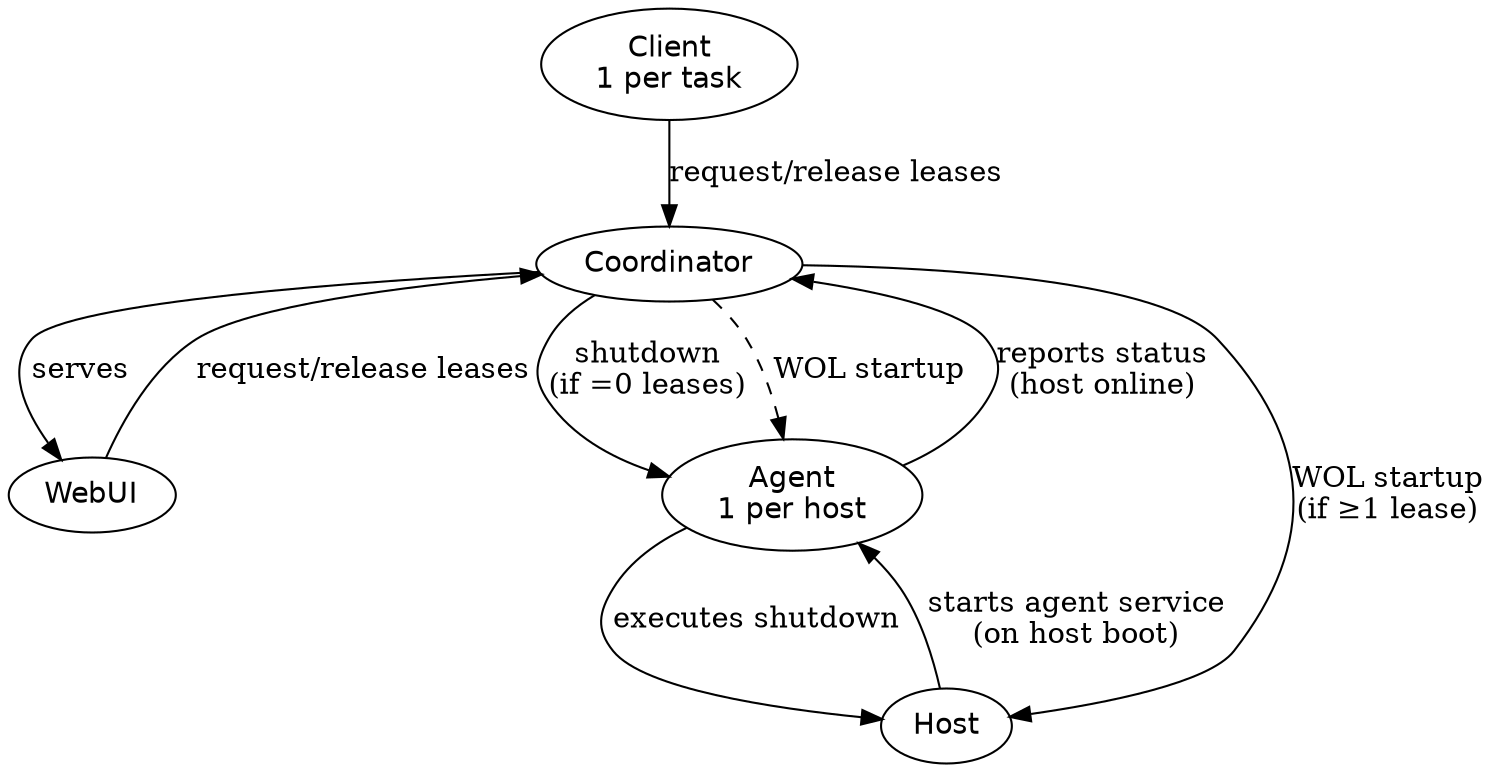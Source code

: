 digraph HostLifecycle {
  rankdir=TB;
  node [shape=ellipse, fontname="Helvetica"];

  client [label="Client\n1 per task"];
  webui [label="WebUI"];
  coordinator [label="Coordinator"];
  agent [label="Agent\n1 per host"];
  host [label="Host"];

  // Lease interactions (combined arrow)
  client -> coordinator [label="request/release leases"];
  webui -> coordinator [label="request/release leases"];

  // Host lifecycle commands
  coordinator -> host [label="WOL startup\n(if ≥1 lease)"];
  coordinator -> agent [label="shutdown\n(if =0 leases)"];
  agent -> host [label="executes shutdown"];
  agent -> coordinator [label="reports status\n(host online)"];
  coordinator -> agent [label="WOL startup", style=dashed];

  // Other relationships
  host -> agent [label="starts agent service\n(on host boot)"];
  coordinator -> webui [label="serves"];
}
